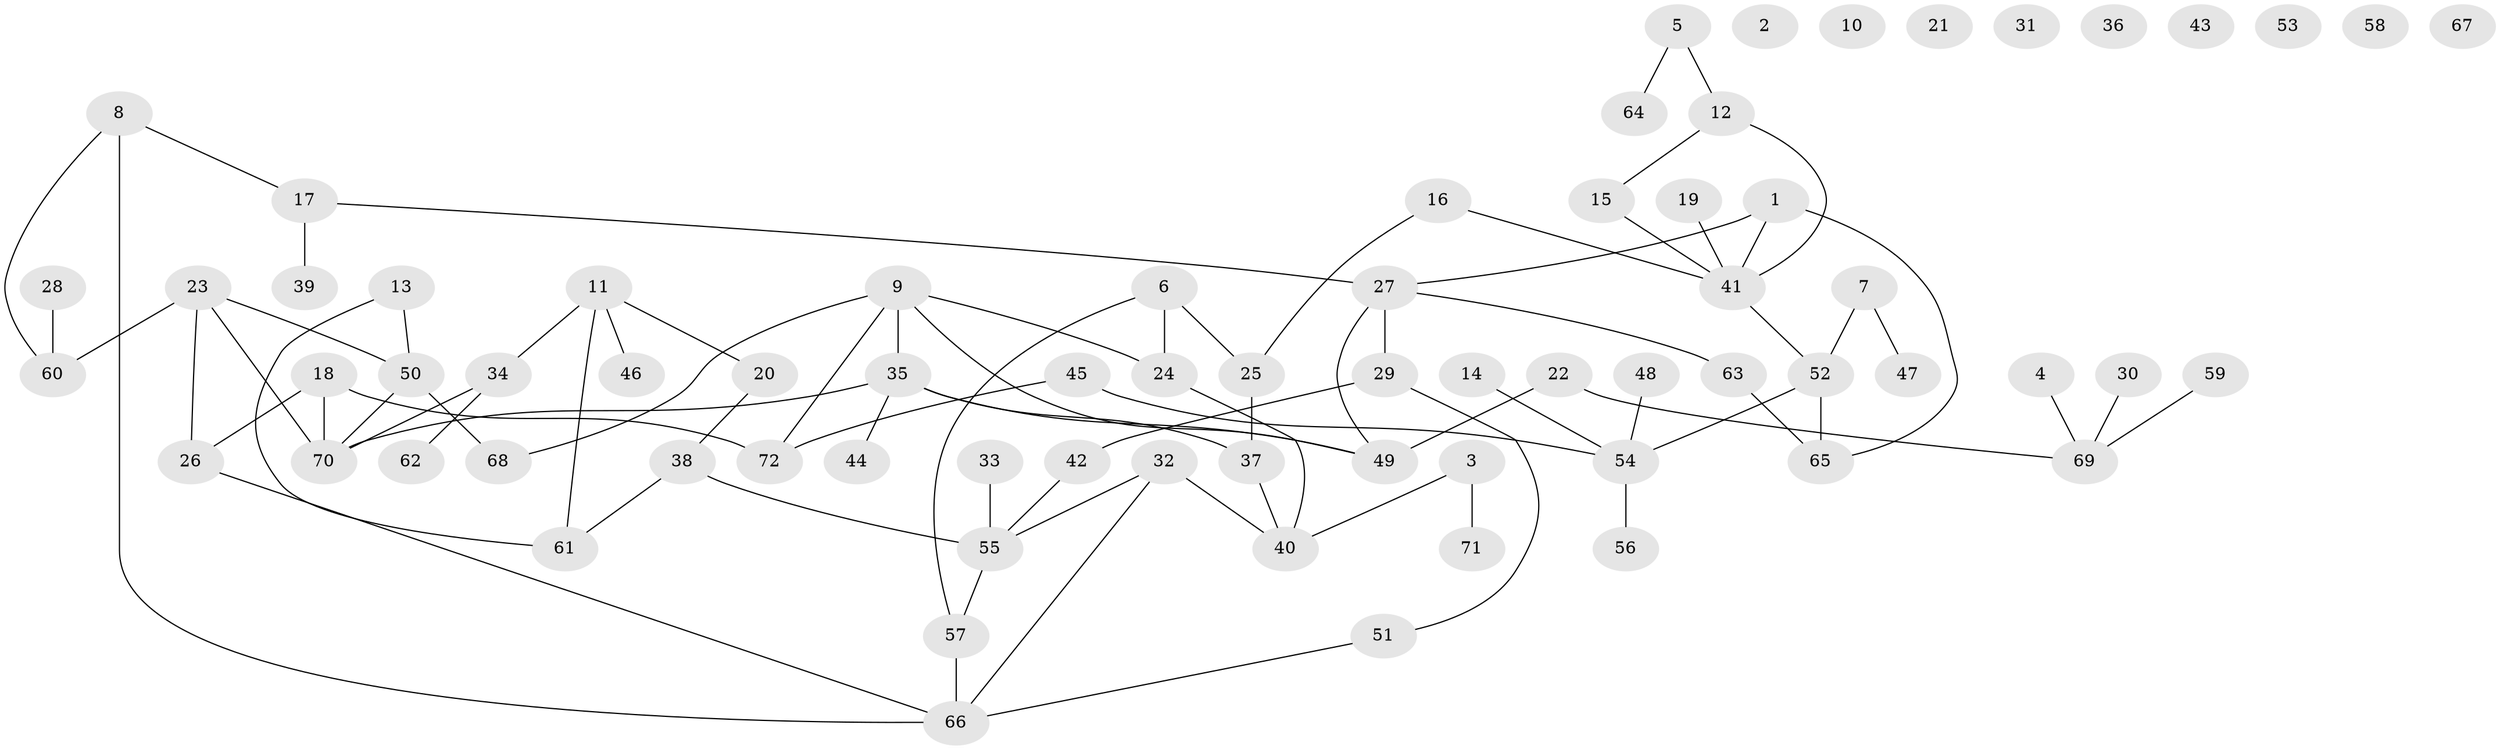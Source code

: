 // coarse degree distribution, {7: 0.1, 2: 0.35, 4: 0.1, 3: 0.25, 6: 0.05, 1: 0.1, 5: 0.05}
// Generated by graph-tools (version 1.1) at 2025/48/03/04/25 22:48:17]
// undirected, 72 vertices, 84 edges
graph export_dot {
  node [color=gray90,style=filled];
  1;
  2;
  3;
  4;
  5;
  6;
  7;
  8;
  9;
  10;
  11;
  12;
  13;
  14;
  15;
  16;
  17;
  18;
  19;
  20;
  21;
  22;
  23;
  24;
  25;
  26;
  27;
  28;
  29;
  30;
  31;
  32;
  33;
  34;
  35;
  36;
  37;
  38;
  39;
  40;
  41;
  42;
  43;
  44;
  45;
  46;
  47;
  48;
  49;
  50;
  51;
  52;
  53;
  54;
  55;
  56;
  57;
  58;
  59;
  60;
  61;
  62;
  63;
  64;
  65;
  66;
  67;
  68;
  69;
  70;
  71;
  72;
  1 -- 27;
  1 -- 41;
  1 -- 65;
  3 -- 40;
  3 -- 71;
  4 -- 69;
  5 -- 12;
  5 -- 64;
  6 -- 24;
  6 -- 25;
  6 -- 57;
  7 -- 47;
  7 -- 52;
  8 -- 17;
  8 -- 60;
  8 -- 66;
  9 -- 24;
  9 -- 35;
  9 -- 49;
  9 -- 68;
  9 -- 72;
  11 -- 20;
  11 -- 34;
  11 -- 46;
  11 -- 61;
  12 -- 15;
  12 -- 41;
  13 -- 50;
  13 -- 61;
  14 -- 54;
  15 -- 41;
  16 -- 25;
  16 -- 41;
  17 -- 27;
  17 -- 39;
  18 -- 26;
  18 -- 70;
  18 -- 72;
  19 -- 41;
  20 -- 38;
  22 -- 49;
  22 -- 69;
  23 -- 26;
  23 -- 50;
  23 -- 60;
  23 -- 70;
  24 -- 40;
  25 -- 37;
  26 -- 66;
  27 -- 29;
  27 -- 49;
  27 -- 63;
  28 -- 60;
  29 -- 42;
  29 -- 51;
  30 -- 69;
  32 -- 40;
  32 -- 55;
  32 -- 66;
  33 -- 55;
  34 -- 62;
  34 -- 70;
  35 -- 37;
  35 -- 44;
  35 -- 49;
  35 -- 70;
  37 -- 40;
  38 -- 55;
  38 -- 61;
  41 -- 52;
  42 -- 55;
  45 -- 54;
  45 -- 72;
  48 -- 54;
  50 -- 68;
  50 -- 70;
  51 -- 66;
  52 -- 54;
  52 -- 65;
  54 -- 56;
  55 -- 57;
  57 -- 66;
  59 -- 69;
  63 -- 65;
}
